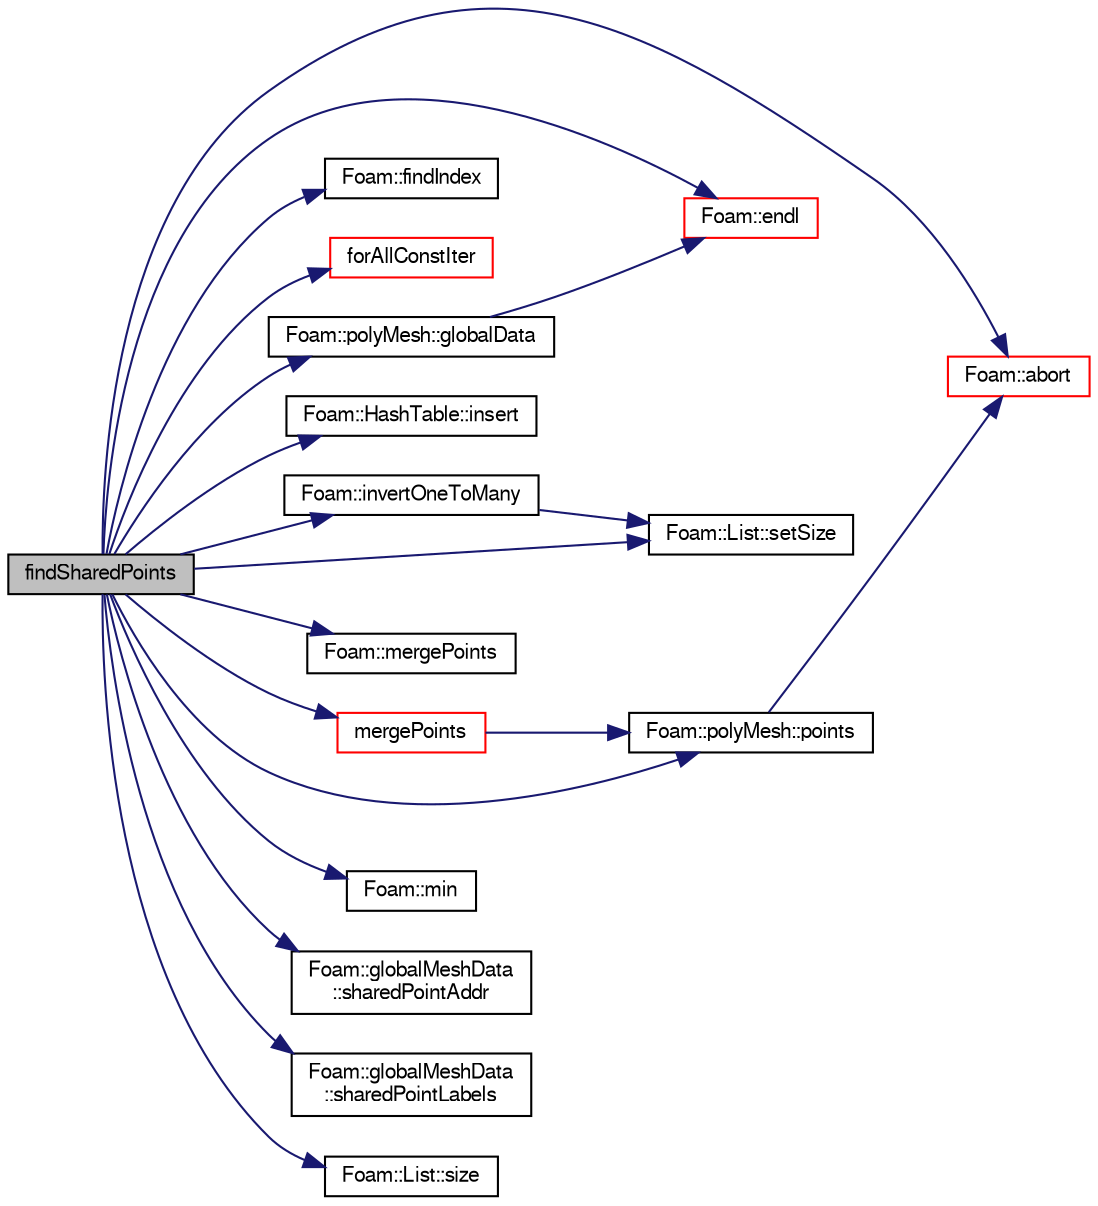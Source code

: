 digraph "findSharedPoints"
{
  bgcolor="transparent";
  edge [fontname="FreeSans",fontsize="10",labelfontname="FreeSans",labelfontsize="10"];
  node [fontname="FreeSans",fontsize="10",shape=record];
  rankdir="LR";
  Node602 [label="findSharedPoints",height=0.2,width=0.4,color="black", fillcolor="grey75", style="filled", fontcolor="black"];
  Node602 -> Node603 [color="midnightblue",fontsize="10",style="solid",fontname="FreeSans"];
  Node603 [label="Foam::abort",height=0.2,width=0.4,color="red",URL="$a21124.html#a447107a607d03e417307c203fa5fb44b"];
  Node602 -> Node611 [color="midnightblue",fontsize="10",style="solid",fontname="FreeSans"];
  Node611 [label="Foam::endl",height=0.2,width=0.4,color="red",URL="$a21124.html#a2db8fe02a0d3909e9351bb4275b23ce4",tooltip="Add newline and flush stream. "];
  Node602 -> Node646 [color="midnightblue",fontsize="10",style="solid",fontname="FreeSans"];
  Node646 [label="Foam::findIndex",height=0.2,width=0.4,color="black",URL="$a21124.html#ac16695f83f370df159eed19f92d095fb",tooltip="Find first occurence of given element and return index,. "];
  Node602 -> Node647 [color="midnightblue",fontsize="10",style="solid",fontname="FreeSans"];
  Node647 [label="forAllConstIter",height=0.2,width=0.4,color="red",URL="$a38141.html#ae21e2836509b0fa7f7cedf6493b11b09"];
  Node602 -> Node777 [color="midnightblue",fontsize="10",style="solid",fontname="FreeSans"];
  Node777 [label="Foam::polyMesh::globalData",height=0.2,width=0.4,color="black",URL="$a27410.html#a5e9cb8eb9e52843d336386b13423d19c",tooltip="Return parallel info. "];
  Node777 -> Node611 [color="midnightblue",fontsize="10",style="solid",fontname="FreeSans"];
  Node602 -> Node867 [color="midnightblue",fontsize="10",style="solid",fontname="FreeSans"];
  Node867 [label="Foam::HashTable::insert",height=0.2,width=0.4,color="black",URL="$a25702.html#a5eee1e0e199ad59b9cb3916cd42156e0",tooltip="Insert a new hashedEntry. "];
  Node602 -> Node906 [color="midnightblue",fontsize="10",style="solid",fontname="FreeSans"];
  Node906 [label="Foam::invertOneToMany",height=0.2,width=0.4,color="black",URL="$a21124.html#a5da5e7d950073675f3b3d26323a640db",tooltip="Invert one-to-many map. Unmapped elements will be size 0. "];
  Node906 -> Node663 [color="midnightblue",fontsize="10",style="solid",fontname="FreeSans"];
  Node663 [label="Foam::List::setSize",height=0.2,width=0.4,color="black",URL="$a25694.html#aedb985ffeaf1bdbfeccc2a8730405703",tooltip="Reset size of List. "];
  Node602 -> Node907 [color="midnightblue",fontsize="10",style="solid",fontname="FreeSans"];
  Node907 [label="Foam::mergePoints",height=0.2,width=0.4,color="black",URL="$a21124.html#a91cf82266e8f08da4a95ebafddc2f61d",tooltip="Sorts and merges points. All points closer than/equal mergeTol get merged. "];
  Node602 -> Node908 [color="midnightblue",fontsize="10",style="solid",fontname="FreeSans"];
  Node908 [label="mergePoints",height=0.2,width=0.4,color="red",URL="$a21594.html#a4a56041144898b62dd90a030e2143d1a",tooltip="Helper: Merge points. "];
  Node908 -> Node909 [color="midnightblue",fontsize="10",style="solid",fontname="FreeSans"];
  Node909 [label="Foam::polyMesh::points",height=0.2,width=0.4,color="black",URL="$a27410.html#ac44123fc1265297c41a43c3b62fdb4c2",tooltip="Return raw points. "];
  Node909 -> Node603 [color="midnightblue",fontsize="10",style="solid",fontname="FreeSans"];
  Node602 -> Node891 [color="midnightblue",fontsize="10",style="solid",fontname="FreeSans"];
  Node891 [label="Foam::min",height=0.2,width=0.4,color="black",URL="$a21124.html#a253e112ad2d56d96230ff39ea7f442dc"];
  Node602 -> Node909 [color="midnightblue",fontsize="10",style="solid",fontname="FreeSans"];
  Node602 -> Node663 [color="midnightblue",fontsize="10",style="solid",fontname="FreeSans"];
  Node602 -> Node999 [color="midnightblue",fontsize="10",style="solid",fontname="FreeSans"];
  Node999 [label="Foam::globalMeshData\l::sharedPointAddr",height=0.2,width=0.4,color="black",URL="$a27334.html#a0dc2a71943c873f0761413d42cf39255",tooltip="Return addressing into the complete globally shared points. "];
  Node602 -> Node998 [color="midnightblue",fontsize="10",style="solid",fontname="FreeSans"];
  Node998 [label="Foam::globalMeshData\l::sharedPointLabels",height=0.2,width=0.4,color="black",URL="$a27334.html#a7ea06a0f94bf7c119a76af3be79bfec2",tooltip="Return indices of local points that are globally shared. "];
  Node602 -> Node701 [color="midnightblue",fontsize="10",style="solid",fontname="FreeSans"];
  Node701 [label="Foam::List::size",height=0.2,width=0.4,color="black",URL="$a25694.html#a8a5f6fa29bd4b500caf186f60245b384",tooltip="Override size to be inconsistent with allocated storage. "];
}
